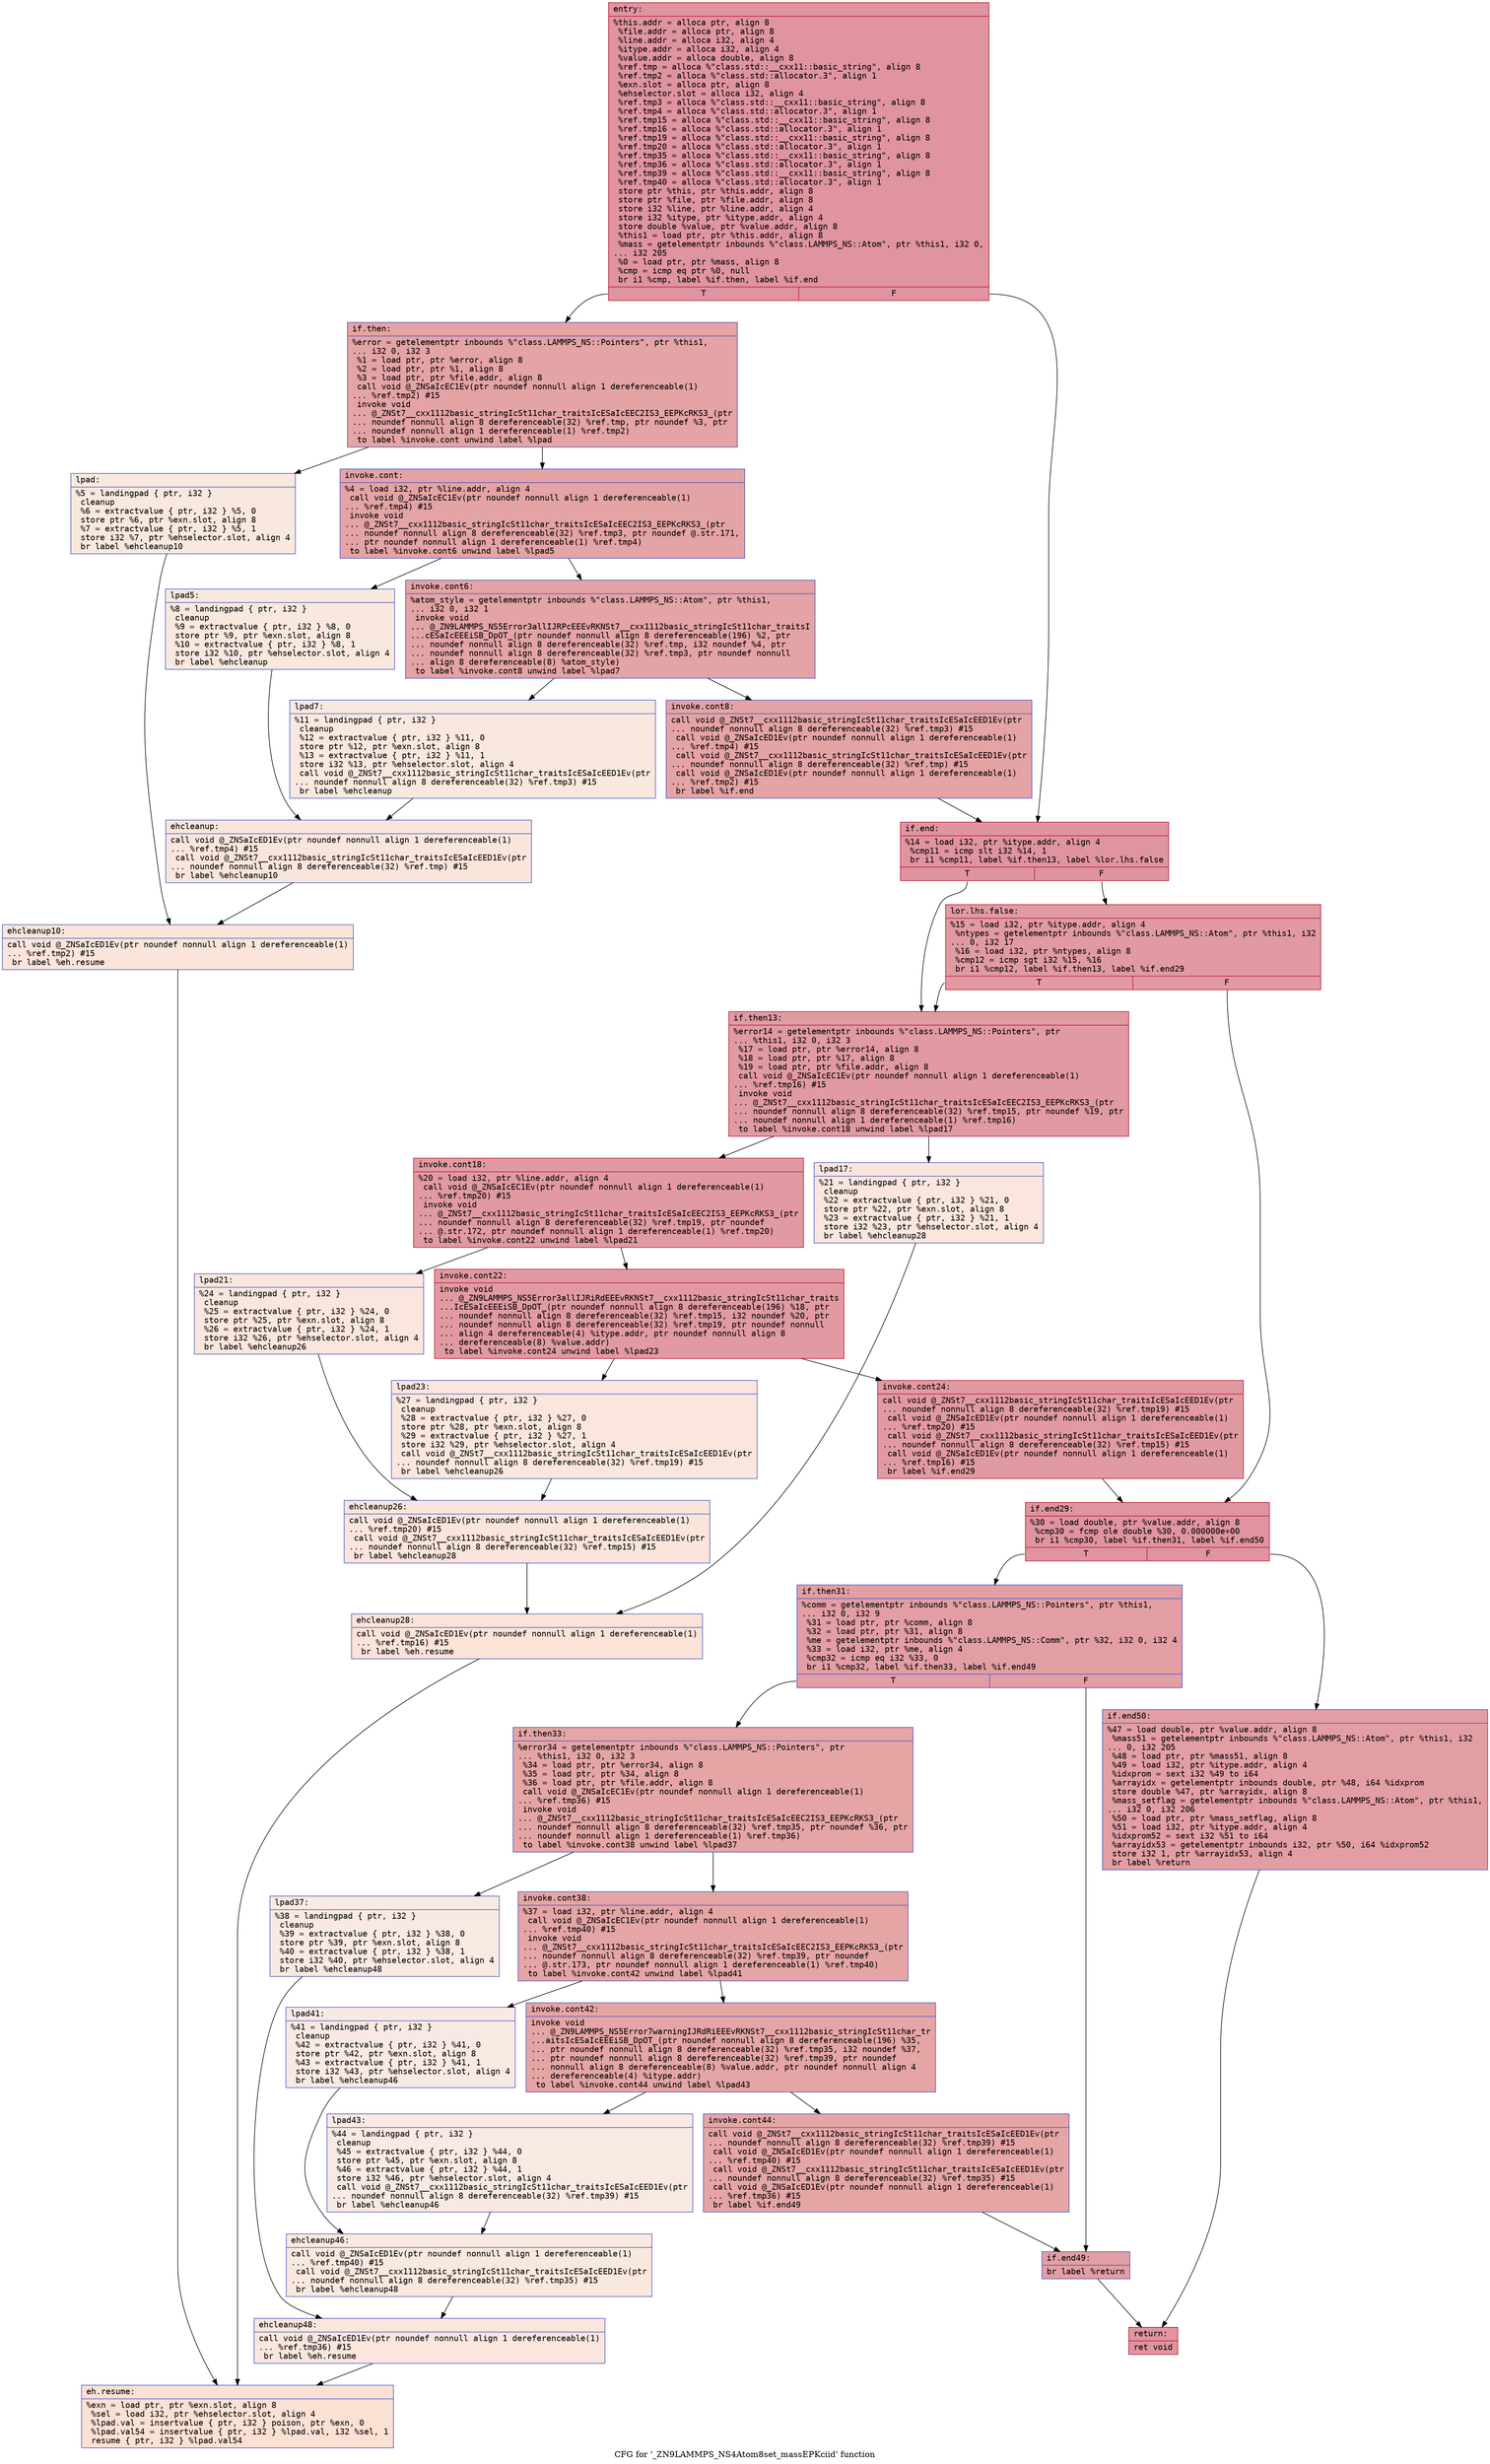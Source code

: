 digraph "CFG for '_ZN9LAMMPS_NS4Atom8set_massEPKciid' function" {
	label="CFG for '_ZN9LAMMPS_NS4Atom8set_massEPKciid' function";

	Node0x55aea9078120 [shape=record,color="#b70d28ff", style=filled, fillcolor="#b70d2870" fontname="Courier",label="{entry:\l|  %this.addr = alloca ptr, align 8\l  %file.addr = alloca ptr, align 8\l  %line.addr = alloca i32, align 4\l  %itype.addr = alloca i32, align 4\l  %value.addr = alloca double, align 8\l  %ref.tmp = alloca %\"class.std::__cxx11::basic_string\", align 8\l  %ref.tmp2 = alloca %\"class.std::allocator.3\", align 1\l  %exn.slot = alloca ptr, align 8\l  %ehselector.slot = alloca i32, align 4\l  %ref.tmp3 = alloca %\"class.std::__cxx11::basic_string\", align 8\l  %ref.tmp4 = alloca %\"class.std::allocator.3\", align 1\l  %ref.tmp15 = alloca %\"class.std::__cxx11::basic_string\", align 8\l  %ref.tmp16 = alloca %\"class.std::allocator.3\", align 1\l  %ref.tmp19 = alloca %\"class.std::__cxx11::basic_string\", align 8\l  %ref.tmp20 = alloca %\"class.std::allocator.3\", align 1\l  %ref.tmp35 = alloca %\"class.std::__cxx11::basic_string\", align 8\l  %ref.tmp36 = alloca %\"class.std::allocator.3\", align 1\l  %ref.tmp39 = alloca %\"class.std::__cxx11::basic_string\", align 8\l  %ref.tmp40 = alloca %\"class.std::allocator.3\", align 1\l  store ptr %this, ptr %this.addr, align 8\l  store ptr %file, ptr %file.addr, align 8\l  store i32 %line, ptr %line.addr, align 4\l  store i32 %itype, ptr %itype.addr, align 4\l  store double %value, ptr %value.addr, align 8\l  %this1 = load ptr, ptr %this.addr, align 8\l  %mass = getelementptr inbounds %\"class.LAMMPS_NS::Atom\", ptr %this1, i32 0,\l... i32 205\l  %0 = load ptr, ptr %mass, align 8\l  %cmp = icmp eq ptr %0, null\l  br i1 %cmp, label %if.then, label %if.end\l|{<s0>T|<s1>F}}"];
	Node0x55aea9078120:s0 -> Node0x55aea9079a00[tooltip="entry -> if.then\nProbability 37.50%" ];
	Node0x55aea9078120:s1 -> Node0x55aea9079a70[tooltip="entry -> if.end\nProbability 62.50%" ];
	Node0x55aea9079a00 [shape=record,color="#3d50c3ff", style=filled, fillcolor="#c32e3170" fontname="Courier",label="{if.then:\l|  %error = getelementptr inbounds %\"class.LAMMPS_NS::Pointers\", ptr %this1,\l... i32 0, i32 3\l  %1 = load ptr, ptr %error, align 8\l  %2 = load ptr, ptr %1, align 8\l  %3 = load ptr, ptr %file.addr, align 8\l  call void @_ZNSaIcEC1Ev(ptr noundef nonnull align 1 dereferenceable(1)\l... %ref.tmp2) #15\l  invoke void\l... @_ZNSt7__cxx1112basic_stringIcSt11char_traitsIcESaIcEEC2IS3_EEPKcRKS3_(ptr\l... noundef nonnull align 8 dereferenceable(32) %ref.tmp, ptr noundef %3, ptr\l... noundef nonnull align 1 dereferenceable(1) %ref.tmp2)\l          to label %invoke.cont unwind label %lpad\l}"];
	Node0x55aea9079a00 -> Node0x55aea9079f70[tooltip="if.then -> invoke.cont\nProbability 100.00%" ];
	Node0x55aea9079a00 -> Node0x55aea9079ff0[tooltip="if.then -> lpad\nProbability 0.00%" ];
	Node0x55aea9079f70 [shape=record,color="#3d50c3ff", style=filled, fillcolor="#c32e3170" fontname="Courier",label="{invoke.cont:\l|  %4 = load i32, ptr %line.addr, align 4\l  call void @_ZNSaIcEC1Ev(ptr noundef nonnull align 1 dereferenceable(1)\l... %ref.tmp4) #15\l  invoke void\l... @_ZNSt7__cxx1112basic_stringIcSt11char_traitsIcESaIcEEC2IS3_EEPKcRKS3_(ptr\l... noundef nonnull align 8 dereferenceable(32) %ref.tmp3, ptr noundef @.str.171,\l... ptr noundef nonnull align 1 dereferenceable(1) %ref.tmp4)\l          to label %invoke.cont6 unwind label %lpad5\l}"];
	Node0x55aea9079f70 -> Node0x55aea907a390[tooltip="invoke.cont -> invoke.cont6\nProbability 100.00%" ];
	Node0x55aea9079f70 -> Node0x55aea907a3e0[tooltip="invoke.cont -> lpad5\nProbability 0.00%" ];
	Node0x55aea907a390 [shape=record,color="#3d50c3ff", style=filled, fillcolor="#c32e3170" fontname="Courier",label="{invoke.cont6:\l|  %atom_style = getelementptr inbounds %\"class.LAMMPS_NS::Atom\", ptr %this1,\l... i32 0, i32 1\l  invoke void\l... @_ZN9LAMMPS_NS5Error3allIJRPcEEEvRKNSt7__cxx1112basic_stringIcSt11char_traitsI\l...cESaIcEEEiSB_DpOT_(ptr noundef nonnull align 8 dereferenceable(196) %2, ptr\l... noundef nonnull align 8 dereferenceable(32) %ref.tmp, i32 noundef %4, ptr\l... noundef nonnull align 8 dereferenceable(32) %ref.tmp3, ptr noundef nonnull\l... align 8 dereferenceable(8) %atom_style)\l          to label %invoke.cont8 unwind label %lpad7\l}"];
	Node0x55aea907a390 -> Node0x55aea907a340[tooltip="invoke.cont6 -> invoke.cont8\nProbability 100.00%" ];
	Node0x55aea907a390 -> Node0x55aea907a700[tooltip="invoke.cont6 -> lpad7\nProbability 0.00%" ];
	Node0x55aea907a340 [shape=record,color="#3d50c3ff", style=filled, fillcolor="#c32e3170" fontname="Courier",label="{invoke.cont8:\l|  call void @_ZNSt7__cxx1112basic_stringIcSt11char_traitsIcESaIcEED1Ev(ptr\l... noundef nonnull align 8 dereferenceable(32) %ref.tmp3) #15\l  call void @_ZNSaIcED1Ev(ptr noundef nonnull align 1 dereferenceable(1)\l... %ref.tmp4) #15\l  call void @_ZNSt7__cxx1112basic_stringIcSt11char_traitsIcESaIcEED1Ev(ptr\l... noundef nonnull align 8 dereferenceable(32) %ref.tmp) #15\l  call void @_ZNSaIcED1Ev(ptr noundef nonnull align 1 dereferenceable(1)\l... %ref.tmp2) #15\l  br label %if.end\l}"];
	Node0x55aea907a340 -> Node0x55aea9079a70[tooltip="invoke.cont8 -> if.end\nProbability 100.00%" ];
	Node0x55aea9079ff0 [shape=record,color="#3d50c3ff", style=filled, fillcolor="#f2cab570" fontname="Courier",label="{lpad:\l|  %5 = landingpad \{ ptr, i32 \}\l          cleanup\l  %6 = extractvalue \{ ptr, i32 \} %5, 0\l  store ptr %6, ptr %exn.slot, align 8\l  %7 = extractvalue \{ ptr, i32 \} %5, 1\l  store i32 %7, ptr %ehselector.slot, align 4\l  br label %ehcleanup10\l}"];
	Node0x55aea9079ff0 -> Node0x55aea907afd0[tooltip="lpad -> ehcleanup10\nProbability 100.00%" ];
	Node0x55aea907a3e0 [shape=record,color="#3d50c3ff", style=filled, fillcolor="#f2cab570" fontname="Courier",label="{lpad5:\l|  %8 = landingpad \{ ptr, i32 \}\l          cleanup\l  %9 = extractvalue \{ ptr, i32 \} %8, 0\l  store ptr %9, ptr %exn.slot, align 8\l  %10 = extractvalue \{ ptr, i32 \} %8, 1\l  store i32 %10, ptr %ehselector.slot, align 4\l  br label %ehcleanup\l}"];
	Node0x55aea907a3e0 -> Node0x55aea907b2d0[tooltip="lpad5 -> ehcleanup\nProbability 100.00%" ];
	Node0x55aea907a700 [shape=record,color="#3d50c3ff", style=filled, fillcolor="#f2cab570" fontname="Courier",label="{lpad7:\l|  %11 = landingpad \{ ptr, i32 \}\l          cleanup\l  %12 = extractvalue \{ ptr, i32 \} %11, 0\l  store ptr %12, ptr %exn.slot, align 8\l  %13 = extractvalue \{ ptr, i32 \} %11, 1\l  store i32 %13, ptr %ehselector.slot, align 4\l  call void @_ZNSt7__cxx1112basic_stringIcSt11char_traitsIcESaIcEED1Ev(ptr\l... noundef nonnull align 8 dereferenceable(32) %ref.tmp3) #15\l  br label %ehcleanup\l}"];
	Node0x55aea907a700 -> Node0x55aea907b2d0[tooltip="lpad7 -> ehcleanup\nProbability 100.00%" ];
	Node0x55aea907b2d0 [shape=record,color="#3d50c3ff", style=filled, fillcolor="#f4c5ad70" fontname="Courier",label="{ehcleanup:\l|  call void @_ZNSaIcED1Ev(ptr noundef nonnull align 1 dereferenceable(1)\l... %ref.tmp4) #15\l  call void @_ZNSt7__cxx1112basic_stringIcSt11char_traitsIcESaIcEED1Ev(ptr\l... noundef nonnull align 8 dereferenceable(32) %ref.tmp) #15\l  br label %ehcleanup10\l}"];
	Node0x55aea907b2d0 -> Node0x55aea907afd0[tooltip="ehcleanup -> ehcleanup10\nProbability 100.00%" ];
	Node0x55aea907afd0 [shape=record,color="#3d50c3ff", style=filled, fillcolor="#f5c1a970" fontname="Courier",label="{ehcleanup10:\l|  call void @_ZNSaIcED1Ev(ptr noundef nonnull align 1 dereferenceable(1)\l... %ref.tmp2) #15\l  br label %eh.resume\l}"];
	Node0x55aea907afd0 -> Node0x55aea907bb00[tooltip="ehcleanup10 -> eh.resume\nProbability 100.00%" ];
	Node0x55aea9079a70 [shape=record,color="#b70d28ff", style=filled, fillcolor="#b70d2870" fontname="Courier",label="{if.end:\l|  %14 = load i32, ptr %itype.addr, align 4\l  %cmp11 = icmp slt i32 %14, 1\l  br i1 %cmp11, label %if.then13, label %lor.lhs.false\l|{<s0>T|<s1>F}}"];
	Node0x55aea9079a70:s0 -> Node0x55aea907bcd0[tooltip="if.end -> if.then13\nProbability 37.50%" ];
	Node0x55aea9079a70:s1 -> Node0x55aea907bd50[tooltip="if.end -> lor.lhs.false\nProbability 62.50%" ];
	Node0x55aea907bd50 [shape=record,color="#b70d28ff", style=filled, fillcolor="#bb1b2c70" fontname="Courier",label="{lor.lhs.false:\l|  %15 = load i32, ptr %itype.addr, align 4\l  %ntypes = getelementptr inbounds %\"class.LAMMPS_NS::Atom\", ptr %this1, i32\l... 0, i32 17\l  %16 = load i32, ptr %ntypes, align 8\l  %cmp12 = icmp sgt i32 %15, %16\l  br i1 %cmp12, label %if.then13, label %if.end29\l|{<s0>T|<s1>F}}"];
	Node0x55aea907bd50:s0 -> Node0x55aea907bcd0[tooltip="lor.lhs.false -> if.then13\nProbability 50.00%" ];
	Node0x55aea907bd50:s1 -> Node0x55aea907c110[tooltip="lor.lhs.false -> if.end29\nProbability 50.00%" ];
	Node0x55aea907bcd0 [shape=record,color="#b70d28ff", style=filled, fillcolor="#bb1b2c70" fontname="Courier",label="{if.then13:\l|  %error14 = getelementptr inbounds %\"class.LAMMPS_NS::Pointers\", ptr\l... %this1, i32 0, i32 3\l  %17 = load ptr, ptr %error14, align 8\l  %18 = load ptr, ptr %17, align 8\l  %19 = load ptr, ptr %file.addr, align 8\l  call void @_ZNSaIcEC1Ev(ptr noundef nonnull align 1 dereferenceable(1)\l... %ref.tmp16) #15\l  invoke void\l... @_ZNSt7__cxx1112basic_stringIcSt11char_traitsIcESaIcEEC2IS3_EEPKcRKS3_(ptr\l... noundef nonnull align 8 dereferenceable(32) %ref.tmp15, ptr noundef %19, ptr\l... noundef nonnull align 1 dereferenceable(1) %ref.tmp16)\l          to label %invoke.cont18 unwind label %lpad17\l}"];
	Node0x55aea907bcd0 -> Node0x55aea907c620[tooltip="if.then13 -> invoke.cont18\nProbability 100.00%" ];
	Node0x55aea907bcd0 -> Node0x55aea9079110[tooltip="if.then13 -> lpad17\nProbability 0.00%" ];
	Node0x55aea907c620 [shape=record,color="#b70d28ff", style=filled, fillcolor="#bb1b2c70" fontname="Courier",label="{invoke.cont18:\l|  %20 = load i32, ptr %line.addr, align 4\l  call void @_ZNSaIcEC1Ev(ptr noundef nonnull align 1 dereferenceable(1)\l... %ref.tmp20) #15\l  invoke void\l... @_ZNSt7__cxx1112basic_stringIcSt11char_traitsIcESaIcEEC2IS3_EEPKcRKS3_(ptr\l... noundef nonnull align 8 dereferenceable(32) %ref.tmp19, ptr noundef\l... @.str.172, ptr noundef nonnull align 1 dereferenceable(1) %ref.tmp20)\l          to label %invoke.cont22 unwind label %lpad21\l}"];
	Node0x55aea907c620 -> Node0x55aea907cdb0[tooltip="invoke.cont18 -> invoke.cont22\nProbability 100.00%" ];
	Node0x55aea907c620 -> Node0x55aea907ce00[tooltip="invoke.cont18 -> lpad21\nProbability 0.00%" ];
	Node0x55aea907cdb0 [shape=record,color="#b70d28ff", style=filled, fillcolor="#bb1b2c70" fontname="Courier",label="{invoke.cont22:\l|  invoke void\l... @_ZN9LAMMPS_NS5Error3allIJRiRdEEEvRKNSt7__cxx1112basic_stringIcSt11char_traits\l...IcESaIcEEEiSB_DpOT_(ptr noundef nonnull align 8 dereferenceable(196) %18, ptr\l... noundef nonnull align 8 dereferenceable(32) %ref.tmp15, i32 noundef %20, ptr\l... noundef nonnull align 8 dereferenceable(32) %ref.tmp19, ptr noundef nonnull\l... align 4 dereferenceable(4) %itype.addr, ptr noundef nonnull align 8\l... dereferenceable(8) %value.addr)\l          to label %invoke.cont24 unwind label %lpad23\l}"];
	Node0x55aea907cdb0 -> Node0x55aea907cd60[tooltip="invoke.cont22 -> invoke.cont24\nProbability 100.00%" ];
	Node0x55aea907cdb0 -> Node0x55aea907d100[tooltip="invoke.cont22 -> lpad23\nProbability 0.00%" ];
	Node0x55aea907cd60 [shape=record,color="#b70d28ff", style=filled, fillcolor="#bb1b2c70" fontname="Courier",label="{invoke.cont24:\l|  call void @_ZNSt7__cxx1112basic_stringIcSt11char_traitsIcESaIcEED1Ev(ptr\l... noundef nonnull align 8 dereferenceable(32) %ref.tmp19) #15\l  call void @_ZNSaIcED1Ev(ptr noundef nonnull align 1 dereferenceable(1)\l... %ref.tmp20) #15\l  call void @_ZNSt7__cxx1112basic_stringIcSt11char_traitsIcESaIcEED1Ev(ptr\l... noundef nonnull align 8 dereferenceable(32) %ref.tmp15) #15\l  call void @_ZNSaIcED1Ev(ptr noundef nonnull align 1 dereferenceable(1)\l... %ref.tmp16) #15\l  br label %if.end29\l}"];
	Node0x55aea907cd60 -> Node0x55aea907c110[tooltip="invoke.cont24 -> if.end29\nProbability 100.00%" ];
	Node0x55aea9079110 [shape=record,color="#3d50c3ff", style=filled, fillcolor="#f3c7b170" fontname="Courier",label="{lpad17:\l|  %21 = landingpad \{ ptr, i32 \}\l          cleanup\l  %22 = extractvalue \{ ptr, i32 \} %21, 0\l  store ptr %22, ptr %exn.slot, align 8\l  %23 = extractvalue \{ ptr, i32 \} %21, 1\l  store i32 %23, ptr %ehselector.slot, align 4\l  br label %ehcleanup28\l}"];
	Node0x55aea9079110 -> Node0x55aea907dba0[tooltip="lpad17 -> ehcleanup28\nProbability 100.00%" ];
	Node0x55aea907ce00 [shape=record,color="#3d50c3ff", style=filled, fillcolor="#f3c7b170" fontname="Courier",label="{lpad21:\l|  %24 = landingpad \{ ptr, i32 \}\l          cleanup\l  %25 = extractvalue \{ ptr, i32 \} %24, 0\l  store ptr %25, ptr %exn.slot, align 8\l  %26 = extractvalue \{ ptr, i32 \} %24, 1\l  store i32 %26, ptr %ehselector.slot, align 4\l  br label %ehcleanup26\l}"];
	Node0x55aea907ce00 -> Node0x55aea907df10[tooltip="lpad21 -> ehcleanup26\nProbability 100.00%" ];
	Node0x55aea907d100 [shape=record,color="#3d50c3ff", style=filled, fillcolor="#f3c7b170" fontname="Courier",label="{lpad23:\l|  %27 = landingpad \{ ptr, i32 \}\l          cleanup\l  %28 = extractvalue \{ ptr, i32 \} %27, 0\l  store ptr %28, ptr %exn.slot, align 8\l  %29 = extractvalue \{ ptr, i32 \} %27, 1\l  store i32 %29, ptr %ehselector.slot, align 4\l  call void @_ZNSt7__cxx1112basic_stringIcSt11char_traitsIcESaIcEED1Ev(ptr\l... noundef nonnull align 8 dereferenceable(32) %ref.tmp19) #15\l  br label %ehcleanup26\l}"];
	Node0x55aea907d100 -> Node0x55aea907df10[tooltip="lpad23 -> ehcleanup26\nProbability 100.00%" ];
	Node0x55aea907df10 [shape=record,color="#3d50c3ff", style=filled, fillcolor="#f5c1a970" fontname="Courier",label="{ehcleanup26:\l|  call void @_ZNSaIcED1Ev(ptr noundef nonnull align 1 dereferenceable(1)\l... %ref.tmp20) #15\l  call void @_ZNSt7__cxx1112basic_stringIcSt11char_traitsIcESaIcEED1Ev(ptr\l... noundef nonnull align 8 dereferenceable(32) %ref.tmp15) #15\l  br label %ehcleanup28\l}"];
	Node0x55aea907df10 -> Node0x55aea907dba0[tooltip="ehcleanup26 -> ehcleanup28\nProbability 100.00%" ];
	Node0x55aea907dba0 [shape=record,color="#3d50c3ff", style=filled, fillcolor="#f6bfa670" fontname="Courier",label="{ehcleanup28:\l|  call void @_ZNSaIcED1Ev(ptr noundef nonnull align 1 dereferenceable(1)\l... %ref.tmp16) #15\l  br label %eh.resume\l}"];
	Node0x55aea907dba0 -> Node0x55aea907bb00[tooltip="ehcleanup28 -> eh.resume\nProbability 100.00%" ];
	Node0x55aea907c110 [shape=record,color="#b70d28ff", style=filled, fillcolor="#b70d2870" fontname="Courier",label="{if.end29:\l|  %30 = load double, ptr %value.addr, align 8\l  %cmp30 = fcmp ole double %30, 0.000000e+00\l  br i1 %cmp30, label %if.then31, label %if.end50\l|{<s0>T|<s1>F}}"];
	Node0x55aea907c110:s0 -> Node0x55aea907e9a0[tooltip="if.end29 -> if.then31\nProbability 50.00%" ];
	Node0x55aea907c110:s1 -> Node0x55aea907e9f0[tooltip="if.end29 -> if.end50\nProbability 50.00%" ];
	Node0x55aea907e9a0 [shape=record,color="#3d50c3ff", style=filled, fillcolor="#be242e70" fontname="Courier",label="{if.then31:\l|  %comm = getelementptr inbounds %\"class.LAMMPS_NS::Pointers\", ptr %this1,\l... i32 0, i32 9\l  %31 = load ptr, ptr %comm, align 8\l  %32 = load ptr, ptr %31, align 8\l  %me = getelementptr inbounds %\"class.LAMMPS_NS::Comm\", ptr %32, i32 0, i32 4\l  %33 = load i32, ptr %me, align 4\l  %cmp32 = icmp eq i32 %33, 0\l  br i1 %cmp32, label %if.then33, label %if.end49\l|{<s0>T|<s1>F}}"];
	Node0x55aea907e9a0:s0 -> Node0x55aea907ef10[tooltip="if.then31 -> if.then33\nProbability 37.50%" ];
	Node0x55aea907e9a0:s1 -> Node0x55aea907ef90[tooltip="if.then31 -> if.end49\nProbability 62.50%" ];
	Node0x55aea907ef10 [shape=record,color="#3d50c3ff", style=filled, fillcolor="#c5333470" fontname="Courier",label="{if.then33:\l|  %error34 = getelementptr inbounds %\"class.LAMMPS_NS::Pointers\", ptr\l... %this1, i32 0, i32 3\l  %34 = load ptr, ptr %error34, align 8\l  %35 = load ptr, ptr %34, align 8\l  %36 = load ptr, ptr %file.addr, align 8\l  call void @_ZNSaIcEC1Ev(ptr noundef nonnull align 1 dereferenceable(1)\l... %ref.tmp36) #15\l  invoke void\l... @_ZNSt7__cxx1112basic_stringIcSt11char_traitsIcESaIcEEC2IS3_EEPKcRKS3_(ptr\l... noundef nonnull align 8 dereferenceable(32) %ref.tmp35, ptr noundef %36, ptr\l... noundef nonnull align 1 dereferenceable(1) %ref.tmp36)\l          to label %invoke.cont38 unwind label %lpad37\l}"];
	Node0x55aea907ef10 -> Node0x55aea907f4a0[tooltip="if.then33 -> invoke.cont38\nProbability 100.00%" ];
	Node0x55aea907ef10 -> Node0x55aea907f520[tooltip="if.then33 -> lpad37\nProbability 0.00%" ];
	Node0x55aea907f4a0 [shape=record,color="#3d50c3ff", style=filled, fillcolor="#c5333470" fontname="Courier",label="{invoke.cont38:\l|  %37 = load i32, ptr %line.addr, align 4\l  call void @_ZNSaIcEC1Ev(ptr noundef nonnull align 1 dereferenceable(1)\l... %ref.tmp40) #15\l  invoke void\l... @_ZNSt7__cxx1112basic_stringIcSt11char_traitsIcESaIcEEC2IS3_EEPKcRKS3_(ptr\l... noundef nonnull align 8 dereferenceable(32) %ref.tmp39, ptr noundef\l... @.str.173, ptr noundef nonnull align 1 dereferenceable(1) %ref.tmp40)\l          to label %invoke.cont42 unwind label %lpad41\l}"];
	Node0x55aea907f4a0 -> Node0x55aea907f920[tooltip="invoke.cont38 -> invoke.cont42\nProbability 100.00%" ];
	Node0x55aea907f4a0 -> Node0x55aea907f970[tooltip="invoke.cont38 -> lpad41\nProbability 0.00%" ];
	Node0x55aea907f920 [shape=record,color="#3d50c3ff", style=filled, fillcolor="#c5333470" fontname="Courier",label="{invoke.cont42:\l|  invoke void\l... @_ZN9LAMMPS_NS5Error7warningIJRdRiEEEvRKNSt7__cxx1112basic_stringIcSt11char_tr\l...aitsIcESaIcEEEiSB_DpOT_(ptr noundef nonnull align 8 dereferenceable(196) %35,\l... ptr noundef nonnull align 8 dereferenceable(32) %ref.tmp35, i32 noundef %37,\l... ptr noundef nonnull align 8 dereferenceable(32) %ref.tmp39, ptr noundef\l... nonnull align 8 dereferenceable(8) %value.addr, ptr noundef nonnull align 4\l... dereferenceable(4) %itype.addr)\l          to label %invoke.cont44 unwind label %lpad43\l}"];
	Node0x55aea907f920 -> Node0x55aea907f8d0[tooltip="invoke.cont42 -> invoke.cont44\nProbability 100.00%" ];
	Node0x55aea907f920 -> Node0x55aea907fc70[tooltip="invoke.cont42 -> lpad43\nProbability 0.00%" ];
	Node0x55aea907f8d0 [shape=record,color="#3d50c3ff", style=filled, fillcolor="#c5333470" fontname="Courier",label="{invoke.cont44:\l|  call void @_ZNSt7__cxx1112basic_stringIcSt11char_traitsIcESaIcEED1Ev(ptr\l... noundef nonnull align 8 dereferenceable(32) %ref.tmp39) #15\l  call void @_ZNSaIcED1Ev(ptr noundef nonnull align 1 dereferenceable(1)\l... %ref.tmp40) #15\l  call void @_ZNSt7__cxx1112basic_stringIcSt11char_traitsIcESaIcEED1Ev(ptr\l... noundef nonnull align 8 dereferenceable(32) %ref.tmp35) #15\l  call void @_ZNSaIcED1Ev(ptr noundef nonnull align 1 dereferenceable(1)\l... %ref.tmp36) #15\l  br label %if.end49\l}"];
	Node0x55aea907f8d0 -> Node0x55aea907ef90[tooltip="invoke.cont44 -> if.end49\nProbability 100.00%" ];
	Node0x55aea907f520 [shape=record,color="#3d50c3ff", style=filled, fillcolor="#efcebd70" fontname="Courier",label="{lpad37:\l|  %38 = landingpad \{ ptr, i32 \}\l          cleanup\l  %39 = extractvalue \{ ptr, i32 \} %38, 0\l  store ptr %39, ptr %exn.slot, align 8\l  %40 = extractvalue \{ ptr, i32 \} %38, 1\l  store i32 %40, ptr %ehselector.slot, align 4\l  br label %ehcleanup48\l}"];
	Node0x55aea907f520 -> Node0x55aea9080710[tooltip="lpad37 -> ehcleanup48\nProbability 100.00%" ];
	Node0x55aea907f970 [shape=record,color="#3d50c3ff", style=filled, fillcolor="#efcebd70" fontname="Courier",label="{lpad41:\l|  %41 = landingpad \{ ptr, i32 \}\l          cleanup\l  %42 = extractvalue \{ ptr, i32 \} %41, 0\l  store ptr %42, ptr %exn.slot, align 8\l  %43 = extractvalue \{ ptr, i32 \} %41, 1\l  store i32 %43, ptr %ehselector.slot, align 4\l  br label %ehcleanup46\l}"];
	Node0x55aea907f970 -> Node0x55aea9080a80[tooltip="lpad41 -> ehcleanup46\nProbability 100.00%" ];
	Node0x55aea907fc70 [shape=record,color="#3d50c3ff", style=filled, fillcolor="#efcebd70" fontname="Courier",label="{lpad43:\l|  %44 = landingpad \{ ptr, i32 \}\l          cleanup\l  %45 = extractvalue \{ ptr, i32 \} %44, 0\l  store ptr %45, ptr %exn.slot, align 8\l  %46 = extractvalue \{ ptr, i32 \} %44, 1\l  store i32 %46, ptr %ehselector.slot, align 4\l  call void @_ZNSt7__cxx1112basic_stringIcSt11char_traitsIcESaIcEED1Ev(ptr\l... noundef nonnull align 8 dereferenceable(32) %ref.tmp39) #15\l  br label %ehcleanup46\l}"];
	Node0x55aea907fc70 -> Node0x55aea9080a80[tooltip="lpad43 -> ehcleanup46\nProbability 100.00%" ];
	Node0x55aea9080a80 [shape=record,color="#3d50c3ff", style=filled, fillcolor="#f2cab570" fontname="Courier",label="{ehcleanup46:\l|  call void @_ZNSaIcED1Ev(ptr noundef nonnull align 1 dereferenceable(1)\l... %ref.tmp40) #15\l  call void @_ZNSt7__cxx1112basic_stringIcSt11char_traitsIcESaIcEED1Ev(ptr\l... noundef nonnull align 8 dereferenceable(32) %ref.tmp35) #15\l  br label %ehcleanup48\l}"];
	Node0x55aea9080a80 -> Node0x55aea9080710[tooltip="ehcleanup46 -> ehcleanup48\nProbability 100.00%" ];
	Node0x55aea9080710 [shape=record,color="#3d50c3ff", style=filled, fillcolor="#f3c7b170" fontname="Courier",label="{ehcleanup48:\l|  call void @_ZNSaIcED1Ev(ptr noundef nonnull align 1 dereferenceable(1)\l... %ref.tmp36) #15\l  br label %eh.resume\l}"];
	Node0x55aea9080710 -> Node0x55aea907bb00[tooltip="ehcleanup48 -> eh.resume\nProbability 100.00%" ];
	Node0x55aea907ef90 [shape=record,color="#3d50c3ff", style=filled, fillcolor="#be242e70" fontname="Courier",label="{if.end49:\l|  br label %return\l}"];
	Node0x55aea907ef90 -> Node0x55aea9081400[tooltip="if.end49 -> return\nProbability 100.00%" ];
	Node0x55aea907e9f0 [shape=record,color="#3d50c3ff", style=filled, fillcolor="#be242e70" fontname="Courier",label="{if.end50:\l|  %47 = load double, ptr %value.addr, align 8\l  %mass51 = getelementptr inbounds %\"class.LAMMPS_NS::Atom\", ptr %this1, i32\l... 0, i32 205\l  %48 = load ptr, ptr %mass51, align 8\l  %49 = load i32, ptr %itype.addr, align 4\l  %idxprom = sext i32 %49 to i64\l  %arrayidx = getelementptr inbounds double, ptr %48, i64 %idxprom\l  store double %47, ptr %arrayidx, align 8\l  %mass_setflag = getelementptr inbounds %\"class.LAMMPS_NS::Atom\", ptr %this1,\l... i32 0, i32 206\l  %50 = load ptr, ptr %mass_setflag, align 8\l  %51 = load i32, ptr %itype.addr, align 4\l  %idxprom52 = sext i32 %51 to i64\l  %arrayidx53 = getelementptr inbounds i32, ptr %50, i64 %idxprom52\l  store i32 1, ptr %arrayidx53, align 4\l  br label %return\l}"];
	Node0x55aea907e9f0 -> Node0x55aea9081400[tooltip="if.end50 -> return\nProbability 100.00%" ];
	Node0x55aea9081400 [shape=record,color="#b70d28ff", style=filled, fillcolor="#b70d2870" fontname="Courier",label="{return:\l|  ret void\l}"];
	Node0x55aea907bb00 [shape=record,color="#3d50c3ff", style=filled, fillcolor="#f7b99e70" fontname="Courier",label="{eh.resume:\l|  %exn = load ptr, ptr %exn.slot, align 8\l  %sel = load i32, ptr %ehselector.slot, align 4\l  %lpad.val = insertvalue \{ ptr, i32 \} poison, ptr %exn, 0\l  %lpad.val54 = insertvalue \{ ptr, i32 \} %lpad.val, i32 %sel, 1\l  resume \{ ptr, i32 \} %lpad.val54\l}"];
}
